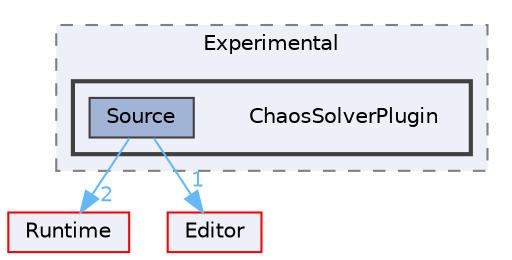 digraph "ChaosSolverPlugin"
{
 // INTERACTIVE_SVG=YES
 // LATEX_PDF_SIZE
  bgcolor="transparent";
  edge [fontname=Helvetica,fontsize=10,labelfontname=Helvetica,labelfontsize=10];
  node [fontname=Helvetica,fontsize=10,shape=box,height=0.2,width=0.4];
  compound=true
  subgraph clusterdir_6e0c5d987c338b0072956bd3eccf79be {
    graph [ bgcolor="#edf0f7", pencolor="grey50", label="Experimental", fontname=Helvetica,fontsize=10 style="filled,dashed", URL="dir_6e0c5d987c338b0072956bd3eccf79be.html",tooltip=""]
  subgraph clusterdir_c537d2e82db0384d5631ff295679247f {
    graph [ bgcolor="#edf0f7", pencolor="grey25", label="", fontname=Helvetica,fontsize=10 style="filled,bold", URL="dir_c537d2e82db0384d5631ff295679247f.html",tooltip=""]
    dir_c537d2e82db0384d5631ff295679247f [shape=plaintext, label="ChaosSolverPlugin"];
  dir_0a3b1d095d36f1a2b8e0ca212ae715ec [label="Source", fillcolor="#a2b4d6", color="grey25", style="filled", URL="dir_0a3b1d095d36f1a2b8e0ca212ae715ec.html",tooltip=""];
  }
  }
  dir_7536b172fbd480bfd146a1b1acd6856b [label="Runtime", fillcolor="#edf0f7", color="red", style="filled", URL="dir_7536b172fbd480bfd146a1b1acd6856b.html",tooltip=""];
  dir_b26507eead720464ba2ac6bbc6dcec5f [label="Editor", fillcolor="#edf0f7", color="red", style="filled", URL="dir_b26507eead720464ba2ac6bbc6dcec5f.html",tooltip=""];
  dir_0a3b1d095d36f1a2b8e0ca212ae715ec->dir_7536b172fbd480bfd146a1b1acd6856b [headlabel="2", labeldistance=1.5 headhref="dir_001072_000984.html" href="dir_001072_000984.html" color="steelblue1" fontcolor="steelblue1"];
  dir_0a3b1d095d36f1a2b8e0ca212ae715ec->dir_b26507eead720464ba2ac6bbc6dcec5f [headlabel="1", labeldistance=1.5 headhref="dir_001072_000357.html" href="dir_001072_000357.html" color="steelblue1" fontcolor="steelblue1"];
}
